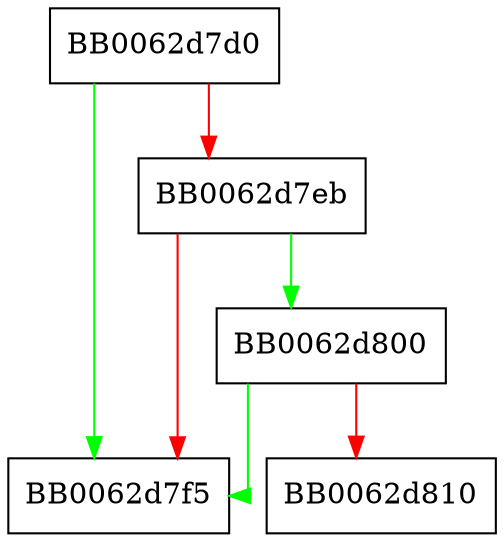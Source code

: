 digraph RAND_set_rand_method {
  node [shape="box"];
  graph [splines=ortho];
  BB0062d7d0 -> BB0062d7f5 [color="green"];
  BB0062d7d0 -> BB0062d7eb [color="red"];
  BB0062d7eb -> BB0062d800 [color="green"];
  BB0062d7eb -> BB0062d7f5 [color="red"];
  BB0062d800 -> BB0062d7f5 [color="green"];
  BB0062d800 -> BB0062d810 [color="red"];
}